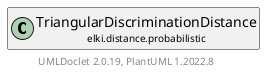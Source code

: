 @startuml
    remove .*\.(Instance|Par|Parameterizer|Factory)$
    set namespaceSeparator none
    hide empty fields
    hide empty methods

    class "<size:14>TriangularDiscriminationDistance.Par\n<size:10>elki.distance.probabilistic" as elki.distance.probabilistic.TriangularDiscriminationDistance.Par [[TriangularDiscriminationDistance.Par.html]] {
        +make(): TriangularDiscriminationDistance
    }

    interface "<size:14>Parameterizer\n<size:10>elki.utilities.optionhandling" as elki.utilities.optionhandling.Parameterizer [[../../utilities/optionhandling/Parameterizer.html]] {
        {abstract} +make(): Object
    }
    class "<size:14>TriangularDiscriminationDistance\n<size:10>elki.distance.probabilistic" as elki.distance.probabilistic.TriangularDiscriminationDistance [[TriangularDiscriminationDistance.html]]

    elki.utilities.optionhandling.Parameterizer <|.. elki.distance.probabilistic.TriangularDiscriminationDistance.Par
    elki.distance.probabilistic.TriangularDiscriminationDistance +-- elki.distance.probabilistic.TriangularDiscriminationDistance.Par

    center footer UMLDoclet 2.0.19, PlantUML 1.2022.8
@enduml
